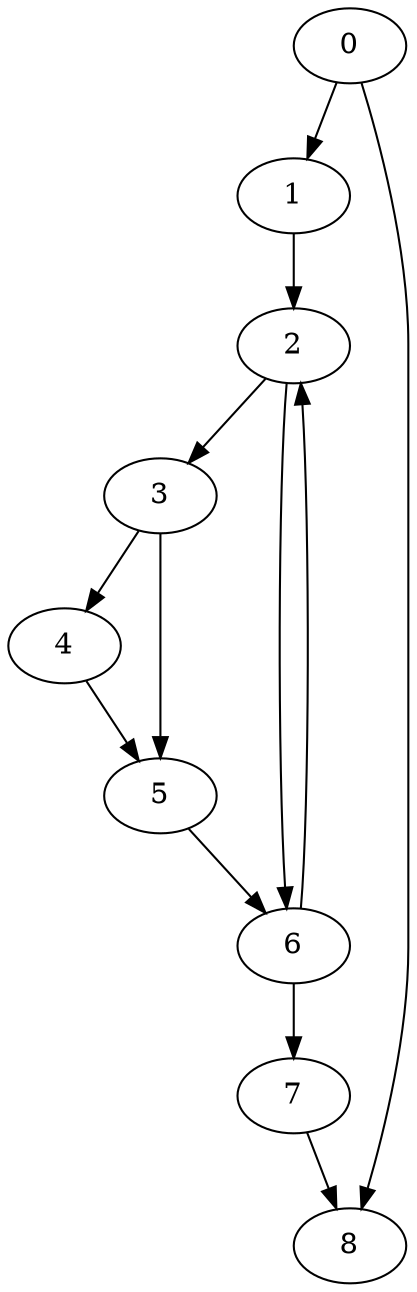 digraph {
	0
	1
	2
	3
	4
	5
	6
	7
	8
	0 -> 8
	7 -> 8
	1 -> 2
	6 -> 2
	3 -> 4
	3 -> 5
	4 -> 5
	6 -> 7
	0 -> 1
	2 -> 3
	2 -> 6
	5 -> 6
}
